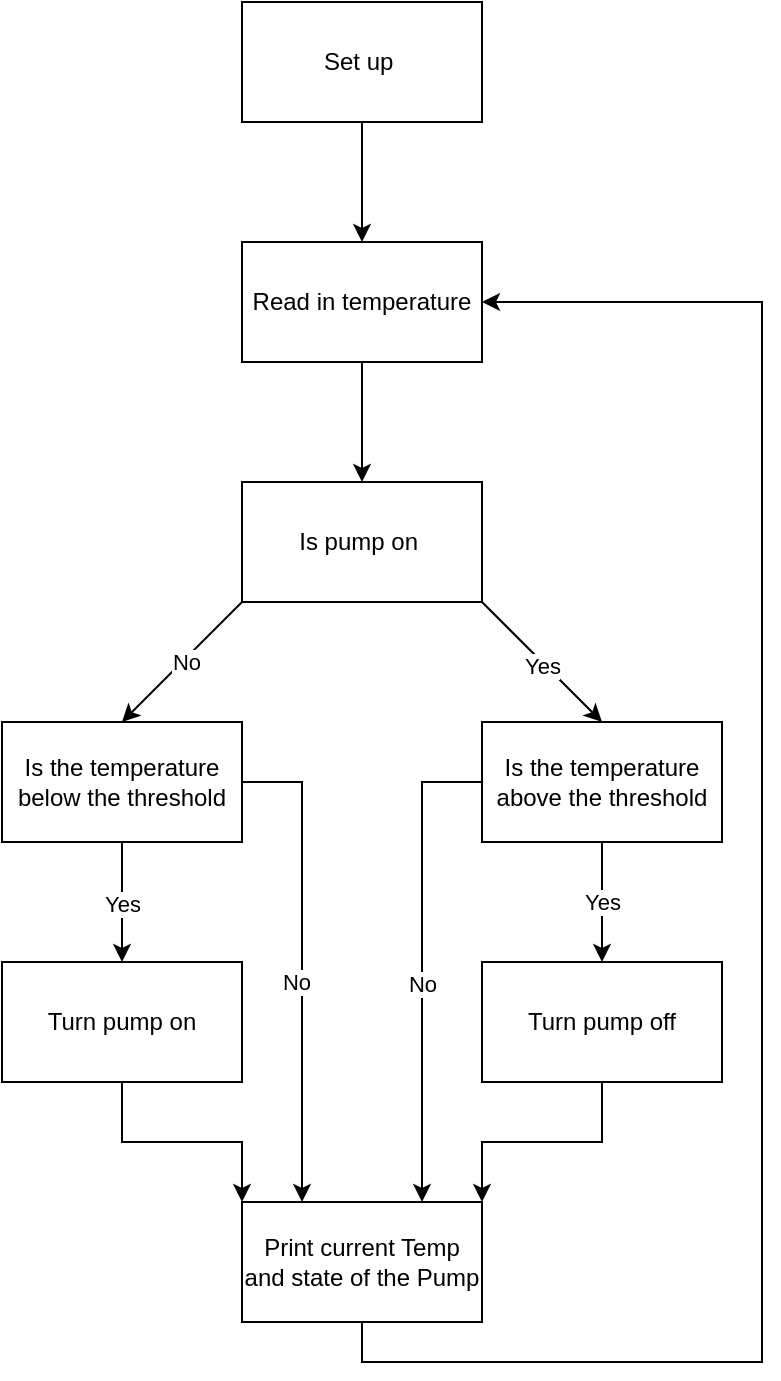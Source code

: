 <mxfile version="26.1.3">
  <diagram name="Page-1" id="IzYic8yUrL5ko1WnZ3Cl">
    <mxGraphModel dx="579" dy="750" grid="1" gridSize="10" guides="1" tooltips="1" connect="1" arrows="1" fold="1" page="1" pageScale="1" pageWidth="850" pageHeight="1100" math="0" shadow="0">
      <root>
        <mxCell id="0" />
        <mxCell id="1" parent="0" />
        <mxCell id="ra3Cn8RLsT88_JQhl1yy-1" value="Set up&amp;nbsp;" style="rounded=0;whiteSpace=wrap;html=1;" vertex="1" parent="1">
          <mxGeometry x="320" y="100" width="120" height="60" as="geometry" />
        </mxCell>
        <mxCell id="ra3Cn8RLsT88_JQhl1yy-11" value="" style="edgeStyle=orthogonalEdgeStyle;rounded=0;orthogonalLoop=1;jettySize=auto;html=1;" edge="1" parent="1" source="ra3Cn8RLsT88_JQhl1yy-2" target="ra3Cn8RLsT88_JQhl1yy-4">
          <mxGeometry relative="1" as="geometry">
            <Array as="points">
              <mxPoint x="380" y="310" />
              <mxPoint x="380" y="310" />
            </Array>
          </mxGeometry>
        </mxCell>
        <mxCell id="ra3Cn8RLsT88_JQhl1yy-2" value="Read in temperature" style="rounded=0;whiteSpace=wrap;html=1;" vertex="1" parent="1">
          <mxGeometry x="320" y="220" width="120" height="60" as="geometry" />
        </mxCell>
        <mxCell id="ra3Cn8RLsT88_JQhl1yy-4" value="Is pump on&amp;nbsp;" style="rounded=0;whiteSpace=wrap;html=1;" vertex="1" parent="1">
          <mxGeometry x="320" y="340" width="120" height="60" as="geometry" />
        </mxCell>
        <mxCell id="ra3Cn8RLsT88_JQhl1yy-18" style="edgeStyle=orthogonalEdgeStyle;rounded=0;orthogonalLoop=1;jettySize=auto;html=1;exitX=0.5;exitY=1;exitDx=0;exitDy=0;entryX=0.5;entryY=0;entryDx=0;entryDy=0;" edge="1" parent="1" source="ra3Cn8RLsT88_JQhl1yy-5" target="ra3Cn8RLsT88_JQhl1yy-7">
          <mxGeometry relative="1" as="geometry" />
        </mxCell>
        <mxCell id="ra3Cn8RLsT88_JQhl1yy-22" value="Yes" style="edgeLabel;html=1;align=center;verticalAlign=middle;resizable=0;points=[];" vertex="1" connectable="0" parent="ra3Cn8RLsT88_JQhl1yy-18">
          <mxGeometry x="-0.356" y="1" relative="1" as="geometry">
            <mxPoint x="-1" y="11" as="offset" />
          </mxGeometry>
        </mxCell>
        <mxCell id="ra3Cn8RLsT88_JQhl1yy-24" style="edgeStyle=orthogonalEdgeStyle;rounded=0;orthogonalLoop=1;jettySize=auto;html=1;exitX=1;exitY=0.5;exitDx=0;exitDy=0;entryX=0.25;entryY=0;entryDx=0;entryDy=0;" edge="1" parent="1" source="ra3Cn8RLsT88_JQhl1yy-5" target="ra3Cn8RLsT88_JQhl1yy-9">
          <mxGeometry relative="1" as="geometry" />
        </mxCell>
        <mxCell id="ra3Cn8RLsT88_JQhl1yy-27" value="No" style="edgeLabel;html=1;align=center;verticalAlign=middle;resizable=0;points=[];" vertex="1" connectable="0" parent="ra3Cn8RLsT88_JQhl1yy-24">
          <mxGeometry x="0.082" y="-3" relative="1" as="geometry">
            <mxPoint as="offset" />
          </mxGeometry>
        </mxCell>
        <mxCell id="ra3Cn8RLsT88_JQhl1yy-5" value="Is the temperature below the threshold" style="rounded=0;whiteSpace=wrap;html=1;" vertex="1" parent="1">
          <mxGeometry x="200" y="460" width="120" height="60" as="geometry" />
        </mxCell>
        <mxCell id="ra3Cn8RLsT88_JQhl1yy-19" style="edgeStyle=orthogonalEdgeStyle;rounded=0;orthogonalLoop=1;jettySize=auto;html=1;exitX=0.5;exitY=1;exitDx=0;exitDy=0;entryX=0.5;entryY=0;entryDx=0;entryDy=0;" edge="1" parent="1" source="ra3Cn8RLsT88_JQhl1yy-6" target="ra3Cn8RLsT88_JQhl1yy-8">
          <mxGeometry relative="1" as="geometry" />
        </mxCell>
        <mxCell id="ra3Cn8RLsT88_JQhl1yy-23" value="Yes" style="edgeLabel;html=1;align=center;verticalAlign=middle;resizable=0;points=[];" vertex="1" connectable="0" parent="ra3Cn8RLsT88_JQhl1yy-19">
          <mxGeometry x="0.089" y="1" relative="1" as="geometry">
            <mxPoint x="-1" y="-3" as="offset" />
          </mxGeometry>
        </mxCell>
        <mxCell id="ra3Cn8RLsT88_JQhl1yy-29" style="edgeStyle=orthogonalEdgeStyle;rounded=0;orthogonalLoop=1;jettySize=auto;html=1;exitX=0;exitY=0.5;exitDx=0;exitDy=0;entryX=0.75;entryY=0;entryDx=0;entryDy=0;" edge="1" parent="1" source="ra3Cn8RLsT88_JQhl1yy-6" target="ra3Cn8RLsT88_JQhl1yy-9">
          <mxGeometry relative="1" as="geometry" />
        </mxCell>
        <mxCell id="ra3Cn8RLsT88_JQhl1yy-30" value="No" style="edgeLabel;html=1;align=center;verticalAlign=middle;resizable=0;points=[];" vertex="1" connectable="0" parent="ra3Cn8RLsT88_JQhl1yy-29">
          <mxGeometry x="0.087" relative="1" as="geometry">
            <mxPoint as="offset" />
          </mxGeometry>
        </mxCell>
        <mxCell id="ra3Cn8RLsT88_JQhl1yy-6" value="Is the temperature above the threshold" style="rounded=0;whiteSpace=wrap;html=1;" vertex="1" parent="1">
          <mxGeometry x="440" y="460" width="120" height="60" as="geometry" />
        </mxCell>
        <mxCell id="ra3Cn8RLsT88_JQhl1yy-21" style="edgeStyle=orthogonalEdgeStyle;rounded=0;orthogonalLoop=1;jettySize=auto;html=1;exitX=0.5;exitY=1;exitDx=0;exitDy=0;entryX=0;entryY=0;entryDx=0;entryDy=0;" edge="1" parent="1" source="ra3Cn8RLsT88_JQhl1yy-7" target="ra3Cn8RLsT88_JQhl1yy-9">
          <mxGeometry relative="1" as="geometry" />
        </mxCell>
        <mxCell id="ra3Cn8RLsT88_JQhl1yy-7" value="Turn pump on" style="rounded=0;whiteSpace=wrap;html=1;" vertex="1" parent="1">
          <mxGeometry x="200" y="580" width="120" height="60" as="geometry" />
        </mxCell>
        <mxCell id="ra3Cn8RLsT88_JQhl1yy-20" style="edgeStyle=orthogonalEdgeStyle;rounded=0;orthogonalLoop=1;jettySize=auto;html=1;exitX=0.5;exitY=1;exitDx=0;exitDy=0;entryX=1;entryY=0;entryDx=0;entryDy=0;" edge="1" parent="1" source="ra3Cn8RLsT88_JQhl1yy-8" target="ra3Cn8RLsT88_JQhl1yy-9">
          <mxGeometry relative="1" as="geometry" />
        </mxCell>
        <mxCell id="ra3Cn8RLsT88_JQhl1yy-8" value="Turn pump off" style="rounded=0;whiteSpace=wrap;html=1;" vertex="1" parent="1">
          <mxGeometry x="440" y="580" width="120" height="60" as="geometry" />
        </mxCell>
        <mxCell id="ra3Cn8RLsT88_JQhl1yy-31" style="edgeStyle=orthogonalEdgeStyle;rounded=0;orthogonalLoop=1;jettySize=auto;html=1;exitX=0.5;exitY=1;exitDx=0;exitDy=0;entryX=1;entryY=0.5;entryDx=0;entryDy=0;" edge="1" parent="1" source="ra3Cn8RLsT88_JQhl1yy-9" target="ra3Cn8RLsT88_JQhl1yy-2">
          <mxGeometry relative="1" as="geometry">
            <Array as="points">
              <mxPoint x="380" y="780" />
              <mxPoint x="580" y="780" />
              <mxPoint x="580" y="250" />
            </Array>
          </mxGeometry>
        </mxCell>
        <mxCell id="ra3Cn8RLsT88_JQhl1yy-9" value="Print current Temp and state of the Pump" style="rounded=0;whiteSpace=wrap;html=1;" vertex="1" parent="1">
          <mxGeometry x="320" y="700" width="120" height="60" as="geometry" />
        </mxCell>
        <mxCell id="ra3Cn8RLsT88_JQhl1yy-10" value="" style="endArrow=classic;html=1;rounded=0;exitX=0.5;exitY=1;exitDx=0;exitDy=0;entryX=0.5;entryY=0;entryDx=0;entryDy=0;" edge="1" parent="1" source="ra3Cn8RLsT88_JQhl1yy-1" target="ra3Cn8RLsT88_JQhl1yy-2">
          <mxGeometry width="50" height="50" relative="1" as="geometry">
            <mxPoint x="360" y="500" as="sourcePoint" />
            <mxPoint x="410" y="450" as="targetPoint" />
          </mxGeometry>
        </mxCell>
        <mxCell id="ra3Cn8RLsT88_JQhl1yy-12" value="" style="endArrow=classic;html=1;rounded=0;exitX=1;exitY=1;exitDx=0;exitDy=0;entryX=0.5;entryY=0;entryDx=0;entryDy=0;" edge="1" parent="1" source="ra3Cn8RLsT88_JQhl1yy-4" target="ra3Cn8RLsT88_JQhl1yy-6">
          <mxGeometry width="50" height="50" relative="1" as="geometry">
            <mxPoint x="440" y="400" as="sourcePoint" />
            <mxPoint x="440" y="460" as="targetPoint" />
          </mxGeometry>
        </mxCell>
        <mxCell id="ra3Cn8RLsT88_JQhl1yy-15" value="Yes" style="edgeLabel;html=1;align=center;verticalAlign=middle;resizable=0;points=[];" vertex="1" connectable="0" parent="ra3Cn8RLsT88_JQhl1yy-12">
          <mxGeometry x="0.024" y="-1" relative="1" as="geometry">
            <mxPoint as="offset" />
          </mxGeometry>
        </mxCell>
        <mxCell id="ra3Cn8RLsT88_JQhl1yy-13" value="" style="endArrow=classic;html=1;rounded=0;exitX=0;exitY=1;exitDx=0;exitDy=0;entryX=0.5;entryY=0;entryDx=0;entryDy=0;" edge="1" parent="1" source="ra3Cn8RLsT88_JQhl1yy-4" target="ra3Cn8RLsT88_JQhl1yy-5">
          <mxGeometry width="50" height="50" relative="1" as="geometry">
            <mxPoint x="320" y="400" as="sourcePoint" />
            <mxPoint x="320" y="460" as="targetPoint" />
          </mxGeometry>
        </mxCell>
        <mxCell id="ra3Cn8RLsT88_JQhl1yy-14" value="No" style="edgeLabel;html=1;align=center;verticalAlign=middle;resizable=0;points=[];" vertex="1" connectable="0" parent="ra3Cn8RLsT88_JQhl1yy-13">
          <mxGeometry x="0.033" y="4" relative="1" as="geometry">
            <mxPoint y="-4" as="offset" />
          </mxGeometry>
        </mxCell>
      </root>
    </mxGraphModel>
  </diagram>
</mxfile>
